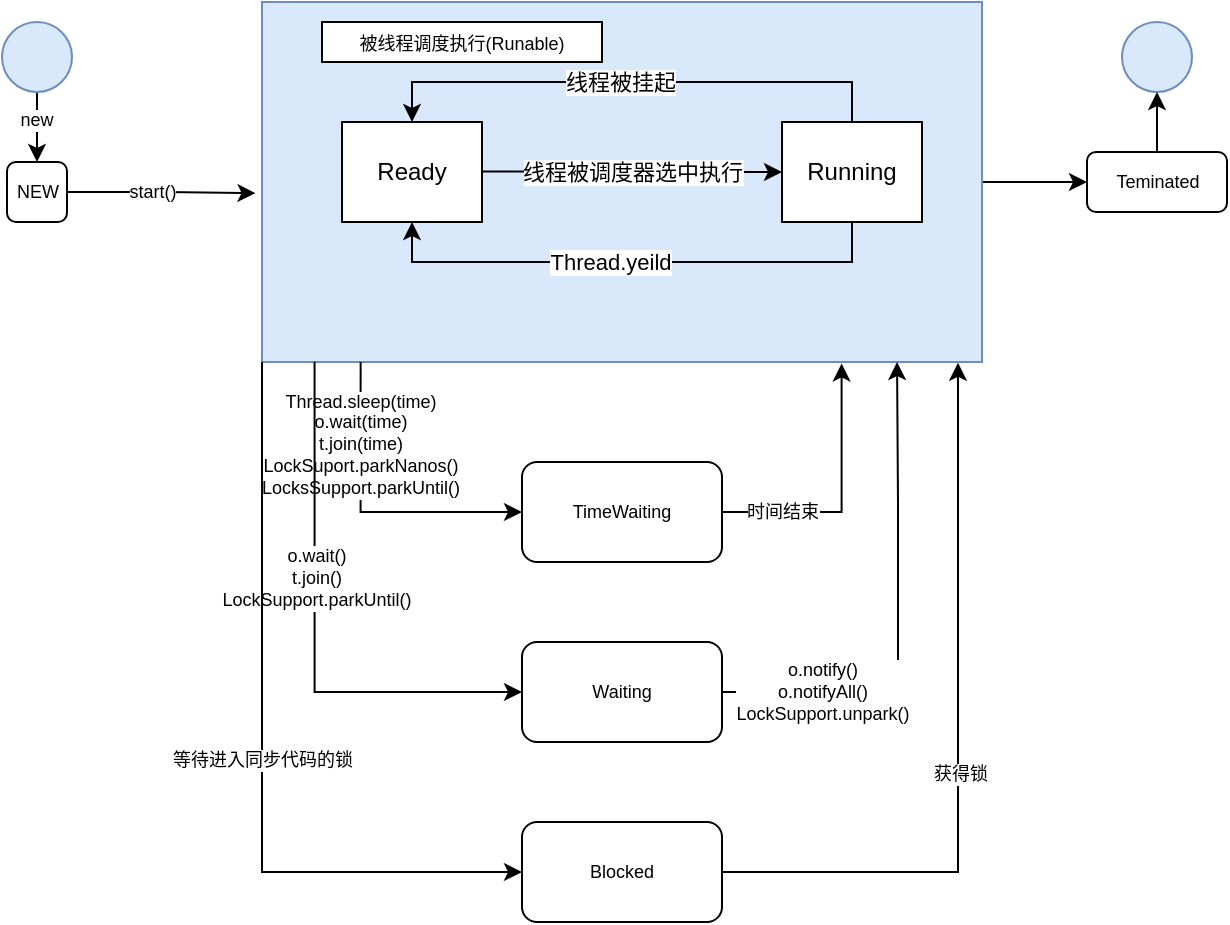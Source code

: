 <mxfile version="19.0.0" type="github">
  <diagram id="vVG81IGamXRAadwhtLqu" name="Page-1">
    <mxGraphModel dx="584" dy="340" grid="1" gridSize="10" guides="1" tooltips="1" connect="1" arrows="1" fold="1" page="1" pageScale="1" pageWidth="827" pageHeight="1169" math="0" shadow="0">
      <root>
        <mxCell id="0" />
        <mxCell id="1" parent="0" />
        <mxCell id="5wSe24rGpDqE3Psmdtdr-1" style="edgeStyle=orthogonalEdgeStyle;rounded=0;orthogonalLoop=1;jettySize=auto;html=1;fontSize=9;entryX=0;entryY=0.5;entryDx=0;entryDy=0;" parent="1" source="5wSe24rGpDqE3Psmdtdr-2" target="5wSe24rGpDqE3Psmdtdr-21" edge="1">
          <mxGeometry relative="1" as="geometry">
            <mxPoint x="680" y="180.0" as="targetPoint" />
          </mxGeometry>
        </mxCell>
        <mxCell id="5wSe24rGpDqE3Psmdtdr-2" value="" style="rounded=0;whiteSpace=wrap;html=1;fillColor=#dae8fc;strokeColor=#6c8ebf;" parent="1" vertex="1">
          <mxGeometry x="270" y="90" width="360" height="180" as="geometry" />
        </mxCell>
        <mxCell id="5wSe24rGpDqE3Psmdtdr-3" value="Ready" style="rounded=0;whiteSpace=wrap;html=1;" parent="1" vertex="1">
          <mxGeometry x="310" y="150" width="70" height="50" as="geometry" />
        </mxCell>
        <mxCell id="5wSe24rGpDqE3Psmdtdr-4" style="edgeStyle=orthogonalEdgeStyle;rounded=0;orthogonalLoop=1;jettySize=auto;html=1;entryX=0.5;entryY=0;entryDx=0;entryDy=0;" parent="1" source="5wSe24rGpDqE3Psmdtdr-8" target="5wSe24rGpDqE3Psmdtdr-3" edge="1">
          <mxGeometry relative="1" as="geometry">
            <Array as="points">
              <mxPoint x="565" y="130" />
              <mxPoint x="345" y="130" />
            </Array>
          </mxGeometry>
        </mxCell>
        <mxCell id="5wSe24rGpDqE3Psmdtdr-5" value="线程被挂起" style="edgeLabel;html=1;align=center;verticalAlign=middle;resizable=0;points=[];" parent="5wSe24rGpDqE3Psmdtdr-4" vertex="1" connectable="0">
          <mxGeometry x="0.047" relative="1" as="geometry">
            <mxPoint as="offset" />
          </mxGeometry>
        </mxCell>
        <mxCell id="5wSe24rGpDqE3Psmdtdr-6" style="edgeStyle=orthogonalEdgeStyle;rounded=0;orthogonalLoop=1;jettySize=auto;html=1;entryX=0.5;entryY=1;entryDx=0;entryDy=0;" parent="1" source="5wSe24rGpDqE3Psmdtdr-8" target="5wSe24rGpDqE3Psmdtdr-3" edge="1">
          <mxGeometry relative="1" as="geometry">
            <Array as="points">
              <mxPoint x="565" y="220" />
              <mxPoint x="345" y="220" />
            </Array>
          </mxGeometry>
        </mxCell>
        <mxCell id="5wSe24rGpDqE3Psmdtdr-7" value="Thread.yeild" style="edgeLabel;html=1;align=center;verticalAlign=middle;resizable=0;points=[];" parent="5wSe24rGpDqE3Psmdtdr-6" vertex="1" connectable="0">
          <mxGeometry x="0.088" relative="1" as="geometry">
            <mxPoint as="offset" />
          </mxGeometry>
        </mxCell>
        <mxCell id="5wSe24rGpDqE3Psmdtdr-8" value="Running" style="rounded=0;whiteSpace=wrap;html=1;" parent="1" vertex="1">
          <mxGeometry x="530" y="150" width="70" height="50" as="geometry" />
        </mxCell>
        <mxCell id="5wSe24rGpDqE3Psmdtdr-9" value="" style="endArrow=classic;html=1;rounded=0;" parent="1" edge="1">
          <mxGeometry relative="1" as="geometry">
            <mxPoint x="380" y="174.76" as="sourcePoint" />
            <mxPoint x="530" y="175" as="targetPoint" />
          </mxGeometry>
        </mxCell>
        <mxCell id="5wSe24rGpDqE3Psmdtdr-10" value="线程被调度器选中执行" style="edgeLabel;resizable=0;html=1;align=center;verticalAlign=middle;" parent="5wSe24rGpDqE3Psmdtdr-9" connectable="0" vertex="1">
          <mxGeometry relative="1" as="geometry" />
        </mxCell>
        <mxCell id="5wSe24rGpDqE3Psmdtdr-11" value="&lt;font style=&quot;font-size: 9px;&quot;&gt;被线程调度执行(Runable)&lt;/font&gt;" style="rounded=0;whiteSpace=wrap;html=1;" parent="1" vertex="1">
          <mxGeometry x="300" y="100" width="140" height="20" as="geometry" />
        </mxCell>
        <mxCell id="5wSe24rGpDqE3Psmdtdr-12" style="edgeStyle=orthogonalEdgeStyle;rounded=0;orthogonalLoop=1;jettySize=auto;html=1;entryX=0.5;entryY=0;entryDx=0;entryDy=0;fontSize=9;" parent="1" source="5wSe24rGpDqE3Psmdtdr-14" target="5wSe24rGpDqE3Psmdtdr-19" edge="1">
          <mxGeometry relative="1" as="geometry" />
        </mxCell>
        <mxCell id="5wSe24rGpDqE3Psmdtdr-13" value="new" style="edgeLabel;html=1;align=center;verticalAlign=middle;resizable=0;points=[];fontSize=9;" parent="5wSe24rGpDqE3Psmdtdr-12" vertex="1" connectable="0">
          <mxGeometry x="-0.407" y="-1" relative="1" as="geometry">
            <mxPoint as="offset" />
          </mxGeometry>
        </mxCell>
        <mxCell id="5wSe24rGpDqE3Psmdtdr-14" value="" style="ellipse;whiteSpace=wrap;html=1;aspect=fixed;fontSize=9;fillColor=#dae8fc;strokeColor=#6c8ebf;" parent="1" vertex="1">
          <mxGeometry x="140" y="100" width="35" height="35" as="geometry" />
        </mxCell>
        <mxCell id="5wSe24rGpDqE3Psmdtdr-15" value="" style="ellipse;whiteSpace=wrap;html=1;aspect=fixed;fontSize=9;fillColor=#dae8fc;strokeColor=#6c8ebf;" parent="1" vertex="1">
          <mxGeometry x="700" y="100" width="35" height="35" as="geometry" />
        </mxCell>
        <mxCell id="5wSe24rGpDqE3Psmdtdr-16" value="Running" style="rounded=0;whiteSpace=wrap;html=1;" parent="1" vertex="1">
          <mxGeometry x="530" y="150" width="70" height="50" as="geometry" />
        </mxCell>
        <mxCell id="5wSe24rGpDqE3Psmdtdr-17" style="edgeStyle=orthogonalEdgeStyle;rounded=0;orthogonalLoop=1;jettySize=auto;html=1;entryX=-0.009;entryY=0.531;entryDx=0;entryDy=0;entryPerimeter=0;fontSize=9;" parent="1" source="5wSe24rGpDqE3Psmdtdr-19" target="5wSe24rGpDqE3Psmdtdr-2" edge="1">
          <mxGeometry relative="1" as="geometry" />
        </mxCell>
        <mxCell id="5wSe24rGpDqE3Psmdtdr-18" value="start()" style="edgeLabel;html=1;align=center;verticalAlign=middle;resizable=0;points=[];fontSize=9;" parent="5wSe24rGpDqE3Psmdtdr-17" vertex="1" connectable="0">
          <mxGeometry x="-0.119" relative="1" as="geometry">
            <mxPoint as="offset" />
          </mxGeometry>
        </mxCell>
        <mxCell id="5wSe24rGpDqE3Psmdtdr-19" value="NEW" style="rounded=1;whiteSpace=wrap;html=1;fontSize=9;" parent="1" vertex="1">
          <mxGeometry x="142.5" y="170" width="30" height="30" as="geometry" />
        </mxCell>
        <mxCell id="5wSe24rGpDqE3Psmdtdr-20" style="edgeStyle=orthogonalEdgeStyle;rounded=0;orthogonalLoop=1;jettySize=auto;html=1;fontSize=9;" parent="1" source="5wSe24rGpDqE3Psmdtdr-21" target="5wSe24rGpDqE3Psmdtdr-15" edge="1">
          <mxGeometry relative="1" as="geometry" />
        </mxCell>
        <mxCell id="5wSe24rGpDqE3Psmdtdr-21" value="Teminated" style="rounded=1;whiteSpace=wrap;html=1;fontSize=9;" parent="1" vertex="1">
          <mxGeometry x="682.5" y="165" width="70" height="30" as="geometry" />
        </mxCell>
        <mxCell id="5wSe24rGpDqE3Psmdtdr-22" style="edgeStyle=orthogonalEdgeStyle;rounded=0;orthogonalLoop=1;jettySize=auto;html=1;entryX=0.805;entryY=1.004;entryDx=0;entryDy=0;entryPerimeter=0;fontSize=9;exitX=1;exitY=0.5;exitDx=0;exitDy=0;" parent="1" source="5wSe24rGpDqE3Psmdtdr-26" target="5wSe24rGpDqE3Psmdtdr-2" edge="1">
          <mxGeometry relative="1" as="geometry">
            <Array as="points">
              <mxPoint x="560" y="345" />
            </Array>
          </mxGeometry>
        </mxCell>
        <mxCell id="5wSe24rGpDqE3Psmdtdr-23" value="时间结束" style="edgeLabel;html=1;align=center;verticalAlign=middle;resizable=0;points=[];fontSize=9;" parent="5wSe24rGpDqE3Psmdtdr-22" vertex="1" connectable="0">
          <mxGeometry x="0.325" y="1" relative="1" as="geometry">
            <mxPoint x="-29" y="29" as="offset" />
          </mxGeometry>
        </mxCell>
        <mxCell id="5wSe24rGpDqE3Psmdtdr-24" style="edgeStyle=orthogonalEdgeStyle;rounded=0;orthogonalLoop=1;jettySize=auto;html=1;fontSize=9;exitX=0.137;exitY=1;exitDx=0;exitDy=0;exitPerimeter=0;" parent="1" source="5wSe24rGpDqE3Psmdtdr-2" target="5wSe24rGpDqE3Psmdtdr-26" edge="1">
          <mxGeometry relative="1" as="geometry">
            <Array as="points">
              <mxPoint x="319" y="345" />
            </Array>
          </mxGeometry>
        </mxCell>
        <mxCell id="5wSe24rGpDqE3Psmdtdr-25" value="Thread.sleep(time)&lt;br&gt;o.wait(time)&lt;br&gt;t.join(time)&lt;br&gt;LockSuport.parkNanos()&lt;br&gt;LocksSupport.parkUntil()" style="edgeLabel;html=1;align=center;verticalAlign=middle;resizable=0;points=[];fontSize=9;" parent="5wSe24rGpDqE3Psmdtdr-24" vertex="1" connectable="0">
          <mxGeometry x="-0.659" y="-1" relative="1" as="geometry">
            <mxPoint y="14" as="offset" />
          </mxGeometry>
        </mxCell>
        <mxCell id="5wSe24rGpDqE3Psmdtdr-26" value="TimeWaiting" style="rounded=1;whiteSpace=wrap;html=1;fontSize=9;" parent="1" vertex="1">
          <mxGeometry x="400" y="320" width="100" height="50" as="geometry" />
        </mxCell>
        <mxCell id="5wSe24rGpDqE3Psmdtdr-27" style="edgeStyle=orthogonalEdgeStyle;rounded=0;orthogonalLoop=1;jettySize=auto;html=1;fontSize=9;exitX=0.073;exitY=0.999;exitDx=0;exitDy=0;exitPerimeter=0;" parent="1" source="5wSe24rGpDqE3Psmdtdr-2" target="5wSe24rGpDqE3Psmdtdr-31" edge="1">
          <mxGeometry relative="1" as="geometry">
            <Array as="points">
              <mxPoint x="296" y="435" />
            </Array>
          </mxGeometry>
        </mxCell>
        <mxCell id="5wSe24rGpDqE3Psmdtdr-28" value="o.wait()&lt;br&gt;t.join()&lt;br&gt;LockSupport.parkUntil()" style="edgeLabel;html=1;align=center;verticalAlign=middle;resizable=0;points=[];fontSize=9;" parent="5wSe24rGpDqE3Psmdtdr-27" vertex="1" connectable="0">
          <mxGeometry x="-0.199" relative="1" as="geometry">
            <mxPoint as="offset" />
          </mxGeometry>
        </mxCell>
        <mxCell id="5wSe24rGpDqE3Psmdtdr-29" style="edgeStyle=orthogonalEdgeStyle;rounded=0;orthogonalLoop=1;jettySize=auto;html=1;entryX=0.882;entryY=1;entryDx=0;entryDy=0;entryPerimeter=0;fontSize=9;" parent="1" source="5wSe24rGpDqE3Psmdtdr-31" target="5wSe24rGpDqE3Psmdtdr-2" edge="1">
          <mxGeometry relative="1" as="geometry">
            <Array as="points">
              <mxPoint x="588" y="435" />
              <mxPoint x="588" y="340" />
            </Array>
          </mxGeometry>
        </mxCell>
        <mxCell id="5wSe24rGpDqE3Psmdtdr-30" value="o.notify()&lt;br&gt;o.notifyAll()&lt;br&gt;LockSupport.unpark()" style="edgeLabel;html=1;align=center;verticalAlign=middle;resizable=0;points=[];fontSize=9;" parent="5wSe24rGpDqE3Psmdtdr-29" vertex="1" connectable="0">
          <mxGeometry x="-0.742" y="-3" relative="1" as="geometry">
            <mxPoint x="17" y="-3" as="offset" />
          </mxGeometry>
        </mxCell>
        <mxCell id="5wSe24rGpDqE3Psmdtdr-31" value="Waiting" style="rounded=1;whiteSpace=wrap;html=1;fontSize=9;" parent="1" vertex="1">
          <mxGeometry x="400" y="410" width="100" height="50" as="geometry" />
        </mxCell>
        <mxCell id="5wSe24rGpDqE3Psmdtdr-32" style="edgeStyle=orthogonalEdgeStyle;rounded=0;orthogonalLoop=1;jettySize=auto;html=1;fontSize=9;exitX=0;exitY=1;exitDx=0;exitDy=0;entryX=0;entryY=0.5;entryDx=0;entryDy=0;" parent="1" source="5wSe24rGpDqE3Psmdtdr-2" target="5wSe24rGpDqE3Psmdtdr-36" edge="1">
          <mxGeometry relative="1" as="geometry">
            <Array as="points">
              <mxPoint x="270" y="525" />
            </Array>
          </mxGeometry>
        </mxCell>
        <mxCell id="5wSe24rGpDqE3Psmdtdr-33" value="等待进入同步代码的锁" style="edgeLabel;html=1;align=center;verticalAlign=middle;resizable=0;points=[];fontSize=9;" parent="5wSe24rGpDqE3Psmdtdr-32" vertex="1" connectable="0">
          <mxGeometry x="0.033" relative="1" as="geometry">
            <mxPoint as="offset" />
          </mxGeometry>
        </mxCell>
        <mxCell id="5wSe24rGpDqE3Psmdtdr-34" style="edgeStyle=orthogonalEdgeStyle;rounded=0;orthogonalLoop=1;jettySize=auto;html=1;entryX=0.966;entryY=1.002;entryDx=0;entryDy=0;entryPerimeter=0;fontSize=9;" parent="1" source="5wSe24rGpDqE3Psmdtdr-36" target="5wSe24rGpDqE3Psmdtdr-2" edge="1">
          <mxGeometry relative="1" as="geometry">
            <Array as="points">
              <mxPoint x="618" y="525" />
              <mxPoint x="618" y="270" />
            </Array>
          </mxGeometry>
        </mxCell>
        <mxCell id="5wSe24rGpDqE3Psmdtdr-35" value="获得锁" style="edgeLabel;html=1;align=center;verticalAlign=middle;resizable=0;points=[];fontSize=9;" parent="5wSe24rGpDqE3Psmdtdr-34" vertex="1" connectable="0">
          <mxGeometry x="-0.104" y="-1" relative="1" as="geometry">
            <mxPoint as="offset" />
          </mxGeometry>
        </mxCell>
        <mxCell id="5wSe24rGpDqE3Psmdtdr-36" value="Blocked" style="rounded=1;whiteSpace=wrap;html=1;fontSize=9;" parent="1" vertex="1">
          <mxGeometry x="400" y="500" width="100" height="50" as="geometry" />
        </mxCell>
      </root>
    </mxGraphModel>
  </diagram>
</mxfile>
